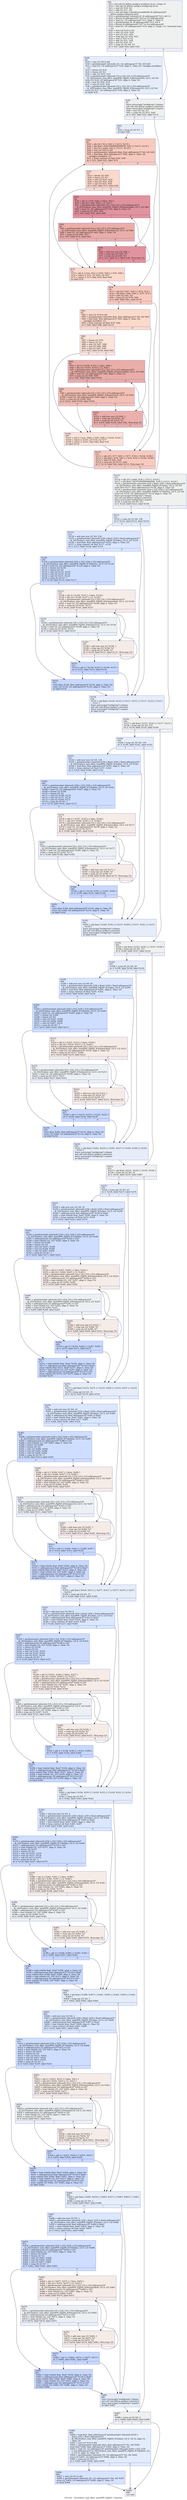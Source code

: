 digraph "CFG for '_Z23reduce_max_filter_mainfPfS_PijjiS0_i' function" {
	label="CFG for '_Z23reduce_max_filter_mainfPfS_PijjiS0_i' function";

	Node0x46bb300 [shape=record,color="#3d50c3ff", style=filled, fillcolor="#dbdcde70",label="{%8:\l  %9 = tail call i32 @llvm.amdgcn.workitem.id.x(), !range !4\l  %10 = tail call i32 @llvm.amdgcn.workgroup.id.x()\l  %11 = mul i32 %10, %5\l  %12 = add i32 %11, %9\l  %13 = tail call align 4 dereferenceable(64) i8 addrspace(4)*\l... @llvm.amdgcn.dispatch.ptr()\l  %14 = getelementptr inbounds i8, i8 addrspace(4)* %13, i64 12\l  %15 = bitcast i8 addrspace(4)* %14 to i32 addrspace(4)*\l  %16 = load i32, i32 addrspace(4)* %15, align 4, !tbaa !5\l  %17 = getelementptr i8, i8 addrspace(4)* %13, i64 4\l  %18 = bitcast i8 addrspace(4)* %17 to i16 addrspace(4)*\l  %19 = load i16, i16 addrspace(4)* %18, align 4, !range !14, !invariant.load\l... !15\l  %20 = zext i16 %19 to i32\l  %21 = udiv i32 %16, %20\l  %22 = mul i32 %21, %20\l  %23 = icmp ugt i32 %16, %22\l  %24 = zext i1 %23 to i32\l  %25 = add i32 %21, %24\l  %26 = mul i32 %25, %5\l  %27 = icmp ult i32 %9, %7\l  br i1 %27, label %28, label %39\l|{<s0>T|<s1>F}}"];
	Node0x46bb300:s0 -> Node0x46bd8d0;
	Node0x46bb300:s1 -> Node0x46bd960;
	Node0x46bd8d0 [shape=record,color="#3d50c3ff", style=filled, fillcolor="#c7d7f070",label="{%28:\l28:                                               \l  %29 = zext i32 %9 to i64\l  %30 = getelementptr inbounds i32, i32 addrspace(1)* %6, i64 %29\l  %31 = load i32, i32 addrspace(1)* %30, align 4, !tbaa !16, !amdgpu.noclobber\l... !15\l  %32 = freeze i32 %31\l  %33 = freeze i32 %3\l  %34 = udiv i32 %32, %33\l  %35 = getelementptr inbounds [10 x i32], [10 x i32] addrspace(3)*\l... @_ZZ23reduce_max_filter_mainfPfS_PijjiS0_iE9smaxesRow, i32 0, i32 %9\l  store i32 %34, i32 addrspace(3)* %35, align 4, !tbaa !16\l  %36 = mul i32 %34, %33\l  %37 = sub i32 %32, %36\l  %38 = getelementptr inbounds [10 x i32], [10 x i32] addrspace(3)*\l... @_ZZ23reduce_max_filter_mainfPfS_PijjiS0_iE9smaxesCol, i32 0, i32 %9\l  store i32 %37, i32 addrspace(3)* %38, align 4, !tbaa !16\l  br label %39\l}"];
	Node0x46bd8d0 -> Node0x46bd960;
	Node0x46bd960 [shape=record,color="#3d50c3ff", style=filled, fillcolor="#dbdcde70",label="{%39:\l39:                                               \l  fence syncscope(\"workgroup\") release\l  tail call void @llvm.amdgcn.s.barrier()\l  fence syncscope(\"workgroup\") acquire\l  %40 = mul i32 %4, %3\l  %41 = icmp ult i32 %12, %40\l  br i1 %41, label %42, label %115\l|{<s0>T|<s1>F}}"];
	Node0x46bd960:s0 -> Node0x46bf4d0;
	Node0x46bd960:s1 -> Node0x46bf520;
	Node0x46bf4d0 [shape=record,color="#3d50c3ff", style=filled, fillcolor="#c7d7f070",label="{%42:\l42:                                               \l  %43 = icmp slt i32 %7, 1\l  br label %44\l}"];
	Node0x46bf4d0 -> Node0x46bf6f0;
	Node0x46bf6f0 [shape=record,color="#3d50c3ff", style=filled, fillcolor="#ef886b70",label="{%44:\l44:                                               \l  %45 = phi i32 [ %12, %42 ], [ %113, %110 ]\l  %46 = phi float [ 0xFFF0000000000000, %42 ], [ %112, %110 ]\l  %47 = phi i32 [ undef, %42 ], [ %111, %110 ]\l  %48 = zext i32 %45 to i64\l  %49 = getelementptr inbounds float, float addrspace(1)* %0, i64 %48\l  %50 = load float, float addrspace(1)* %49, align 4, !tbaa !20,\l... !amdgpu.noclobber !15\l  %51 = fcmp contract olt float %46, %50\l  br i1 %51, label %52, label %76\l|{<s0>T|<s1>F}}"];
	Node0x46bf6f0:s0 -> Node0x46c0950;
	Node0x46bf6f0:s1 -> Node0x46c09e0;
	Node0x46c0950 [shape=record,color="#3d50c3ff", style=filled, fillcolor="#f7a88970",label="{%52:\l52:                                               \l  %53 = freeze i32 %45\l  %54 = freeze i32 %3\l  %55 = sdiv i32 %53, %54\l  %56 = mul i32 %55, %54\l  %57 = sub i32 %53, %56\l  br i1 %43, label %72, label %58\l|{<s0>T|<s1>F}}"];
	Node0x46c0950:s0 -> Node0x46c0db0;
	Node0x46c0950:s1 -> Node0x46c0e00;
	Node0x46c0e00 [shape=record,color="#b70d28ff", style=filled, fillcolor="#b70d2870",label="{%58:\l58:                                               \l  %59 = phi i1 [ %70, %68 ], [ false, %52 ]\l  %60 = phi i32 [ %69, %68 ], [ 0, %52 ]\l  %61 = getelementptr inbounds [10 x i32], [10 x i32] addrspace(3)*\l... @_ZZ23reduce_max_filter_mainfPfS_PijjiS0_iE9smaxesRow, i32 0, i32 %60\l  %62 = load i32, i32 addrspace(3)* %61, align 4, !tbaa !16\l  %63 = icmp eq i32 %62, %55\l  br i1 %63, label %64, label %68\l|{<s0>T|<s1>F}}"];
	Node0x46c0e00:s0 -> Node0x46c1450;
	Node0x46c0e00:s1 -> Node0x46c0f40;
	Node0x46c1450 [shape=record,color="#3d50c3ff", style=filled, fillcolor="#d0473d70",label="{%64:\l64:                                               \l  %65 = getelementptr inbounds [10 x i32], [10 x i32] addrspace(3)*\l... @_ZZ23reduce_max_filter_mainfPfS_PijjiS0_iE9smaxesCol, i32 0, i32 %60\l  %66 = load i32, i32 addrspace(3)* %65, align 4, !tbaa !16\l  %67 = icmp eq i32 %66, %57\l  br i1 %67, label %72, label %68\l|{<s0>T|<s1>F}}"];
	Node0x46c1450:s0 -> Node0x46c0db0;
	Node0x46c1450:s1 -> Node0x46c0f40;
	Node0x46c0f40 [shape=record,color="#b70d28ff", style=filled, fillcolor="#b70d2870",label="{%68:\l68:                                               \l  %69 = add nuw nsw i32 %60, 1\l  %70 = icmp sge i32 %69, %7\l  %71 = icmp eq i32 %69, %7\l  br i1 %71, label %72, label %58, !llvm.loop !22\l|{<s0>T|<s1>F}}"];
	Node0x46c0f40:s0 -> Node0x46c0db0;
	Node0x46c0f40:s1 -> Node0x46c0e00;
	Node0x46c0db0 [shape=record,color="#3d50c3ff", style=filled, fillcolor="#f7a88970",label="{%72:\l72:                                               \l  %73 = phi i1 [ true, %52 ], [ %59, %64 ], [ %70, %68 ]\l  %74 = select i1 %73, i32 %45, i32 %47\l  %75 = select i1 %73, float %50, float %46\l  br label %76\l}"];
	Node0x46c0db0 -> Node0x46c09e0;
	Node0x46c09e0 [shape=record,color="#3d50c3ff", style=filled, fillcolor="#ef886b70",label="{%76:\l76:                                               \l  %77 = phi i32 [ %47, %44 ], [ %74, %72 ]\l  %78 = phi float [ %46, %44 ], [ %75, %72 ]\l  %79 = add i32 %45, %5\l  %80 = icmp ult i32 %79, %40\l  br i1 %80, label %81, label %110\l|{<s0>T|<s1>F}}"];
	Node0x46c09e0:s0 -> Node0x46c2160;
	Node0x46c09e0:s1 -> Node0x46bf7e0;
	Node0x46c2160 [shape=record,color="#3d50c3ff", style=filled, fillcolor="#f7a88970",label="{%81:\l81:                                               \l  %82 = zext i32 %79 to i64\l  %83 = getelementptr inbounds float, float addrspace(1)* %0, i64 %82\l  %84 = load float, float addrspace(1)* %83, align 4, !tbaa !20,\l... !amdgpu.noclobber !15\l  %85 = fcmp contract olt float %78, %84\l  br i1 %85, label %86, label %110\l|{<s0>T|<s1>F}}"];
	Node0x46c2160:s0 -> Node0x46c2a80;
	Node0x46c2160:s1 -> Node0x46bf7e0;
	Node0x46c2a80 [shape=record,color="#3d50c3ff", style=filled, fillcolor="#f6bfa670",label="{%86:\l86:                                               \l  %87 = freeze i32 %79\l  %88 = freeze i32 %3\l  %89 = sdiv i32 %87, %88\l  %90 = mul i32 %89, %88\l  %91 = sub i32 %87, %90\l  br i1 %43, label %106, label %92\l|{<s0>T|<s1>F}}"];
	Node0x46c2a80:s0 -> Node0x46c2e10;
	Node0x46c2a80:s1 -> Node0x46c2e60;
	Node0x46c2e60 [shape=record,color="#3d50c3ff", style=filled, fillcolor="#d0473d70",label="{%92:\l92:                                               \l  %93 = phi i1 [ %104, %102 ], [ false, %86 ]\l  %94 = phi i32 [ %103, %102 ], [ 0, %86 ]\l  %95 = getelementptr inbounds [10 x i32], [10 x i32] addrspace(3)*\l... @_ZZ23reduce_max_filter_mainfPfS_PijjiS0_iE9smaxesRow, i32 0, i32 %94\l  %96 = load i32, i32 addrspace(3)* %95, align 4, !tbaa !16\l  %97 = icmp eq i32 %96, %89\l  br i1 %97, label %98, label %102\l|{<s0>T|<s1>F}}"];
	Node0x46c2e60:s0 -> Node0x46c33e0;
	Node0x46c2e60:s1 -> Node0x46c2f60;
	Node0x46c33e0 [shape=record,color="#3d50c3ff", style=filled, fillcolor="#e5705870",label="{%98:\l98:                                               \l  %99 = getelementptr inbounds [10 x i32], [10 x i32] addrspace(3)*\l... @_ZZ23reduce_max_filter_mainfPfS_PijjiS0_iE9smaxesCol, i32 0, i32 %94\l  %100 = load i32, i32 addrspace(3)* %99, align 4, !tbaa !16\l  %101 = icmp eq i32 %100, %91\l  br i1 %101, label %106, label %102\l|{<s0>T|<s1>F}}"];
	Node0x46c33e0:s0 -> Node0x46c2e10;
	Node0x46c33e0:s1 -> Node0x46c2f60;
	Node0x46c2f60 [shape=record,color="#3d50c3ff", style=filled, fillcolor="#d24b4070",label="{%102:\l102:                                              \l  %103 = add nuw nsw i32 %94, 1\l  %104 = icmp sge i32 %103, %7\l  %105 = icmp eq i32 %103, %7\l  br i1 %105, label %106, label %92, !llvm.loop !22\l|{<s0>T|<s1>F}}"];
	Node0x46c2f60:s0 -> Node0x46c2e10;
	Node0x46c2f60:s1 -> Node0x46c2e60;
	Node0x46c2e10 [shape=record,color="#3d50c3ff", style=filled, fillcolor="#f6bfa670",label="{%106:\l106:                                              \l  %107 = phi i1 [ true, %86 ], [ %93, %98 ], [ %104, %102 ]\l  %108 = select i1 %107, i32 %79, i32 %77\l  %109 = select i1 %107, float %84, float %78\l  br label %110\l}"];
	Node0x46c2e10 -> Node0x46bf7e0;
	Node0x46bf7e0 [shape=record,color="#3d50c3ff", style=filled, fillcolor="#ef886b70",label="{%110:\l110:                                              \l  %111 = phi i32 [ %77, %81 ], [ %77, %76 ], [ %108, %106 ]\l  %112 = phi float [ %78, %81 ], [ %78, %76 ], [ %109, %106 ]\l  %113 = add i32 %45, %26\l  %114 = icmp ult i32 %113, %40\l  br i1 %114, label %44, label %115, !llvm.loop !24\l|{<s0>T|<s1>F}}"];
	Node0x46bf7e0:s0 -> Node0x46bf6f0;
	Node0x46bf7e0:s1 -> Node0x46bf520;
	Node0x46bf520 [shape=record,color="#3d50c3ff", style=filled, fillcolor="#dbdcde70",label="{%115:\l115:                                              \l  %116 = phi i32 [ undef, %39 ], [ %111, %110 ]\l  %117 = phi float [ 0xFFF0000000000000, %39 ], [ %112, %110 ]\l  %118 = getelementptr inbounds [256 x float], [256 x float] addrspace(3)*\l... @_ZZ23reduce_max_filter_mainfPfS_PijjiS0_iE5sdata, i32 0, i32 %9\l  store float %117, float addrspace(3)* %118, align 4, !tbaa !20\l  %119 = getelementptr inbounds [256 x i32], [256 x i32] addrspace(3)*\l... @_ZZ23reduce_max_filter_mainfPfS_PijjiS0_iE7idxData, i32 0, i32 %9\l  store i32 %116, i32 addrspace(3)* %119, align 4, !tbaa !16\l  fence syncscope(\"workgroup\") release\l  tail call void @llvm.amdgcn.s.barrier()\l  fence syncscope(\"workgroup\") acquire\l  %120 = icmp sgt i32 %5, 511\l  br i1 %120, label %121, label %156\l|{<s0>T|<s1>F}}"];
	Node0x46bf520:s0 -> Node0x46c4ca0;
	Node0x46bf520:s1 -> Node0x46c4cf0;
	Node0x46c4ca0 [shape=record,color="#3d50c3ff", style=filled, fillcolor="#c7d7f070",label="{%121:\l121:                                              \l  %122 = icmp ult i32 %9, 256\l  br i1 %122, label %123, label %154\l|{<s0>T|<s1>F}}"];
	Node0x46c4ca0:s0 -> Node0x46c4e80;
	Node0x46c4ca0:s1 -> Node0x46c4ed0;
	Node0x46c4e80 [shape=record,color="#3d50c3ff", style=filled, fillcolor="#aec9fc70",label="{%123:\l123:                                              \l  %124 = add nuw nsw i32 %9, 256\l  %125 = getelementptr inbounds [256 x float], [256 x float] addrspace(3)*\l... @_ZZ23reduce_max_filter_mainfPfS_PijjiS0_iE5sdata, i32 0, i32 %124\l  %126 = load float, float addrspace(3)* %125, align 4, !tbaa !20\l  %127 = fcmp contract olt float %117, %126\l  br i1 %127, label %128, label %154\l|{<s0>T|<s1>F}}"];
	Node0x46c4e80:s0 -> Node0x46c5220;
	Node0x46c4e80:s1 -> Node0x46c4ed0;
	Node0x46c5220 [shape=record,color="#3d50c3ff", style=filled, fillcolor="#93b5fe70",label="{%128:\l128:                                              \l  %129 = getelementptr inbounds [256 x i32], [256 x i32] addrspace(3)*\l... @_ZZ23reduce_max_filter_mainfPfS_PijjiS0_iE7idxData, i32 0, i32 %124\l  %130 = load i32, i32 addrspace(3)* %129, align 4, !tbaa !16\l  %131 = freeze i32 %130\l  %132 = freeze i32 %3\l  %133 = sdiv i32 %131, %132\l  %134 = mul i32 %133, %132\l  %135 = sub i32 %131, %134\l  %136 = icmp slt i32 %7, 1\l  br i1 %136, label %153, label %137\l|{<s0>T|<s1>F}}"];
	Node0x46c5220:s0 -> Node0x46c1910;
	Node0x46c5220:s1 -> Node0x46c5bc0;
	Node0x46c5bc0 [shape=record,color="#3d50c3ff", style=filled, fillcolor="#ead5c970",label="{%137:\l137:                                              \l  %138 = phi i1 [ %149, %147 ], [ false, %128 ]\l  %139 = phi i32 [ %148, %147 ], [ 0, %128 ]\l  %140 = getelementptr inbounds [10 x i32], [10 x i32] addrspace(3)*\l... @_ZZ23reduce_max_filter_mainfPfS_PijjiS0_iE9smaxesRow, i32 0, i32 %139\l  %141 = load i32, i32 addrspace(3)* %140, align 4, !tbaa !16\l  %142 = icmp eq i32 %141, %133\l  br i1 %142, label %143, label %147\l|{<s0>T|<s1>F}}"];
	Node0x46c5bc0:s0 -> Node0x46c6030;
	Node0x46c5bc0:s1 -> Node0x46c5cc0;
	Node0x46c6030 [shape=record,color="#3d50c3ff", style=filled, fillcolor="#d6dce470",label="{%143:\l143:                                              \l  %144 = getelementptr inbounds [10 x i32], [10 x i32] addrspace(3)*\l... @_ZZ23reduce_max_filter_mainfPfS_PijjiS0_iE9smaxesCol, i32 0, i32 %139\l  %145 = load i32, i32 addrspace(3)* %144, align 4, !tbaa !16\l  %146 = icmp eq i32 %145, %135\l  br i1 %146, label %151, label %147\l|{<s0>T|<s1>F}}"];
	Node0x46c6030:s0 -> Node0x46c62f0;
	Node0x46c6030:s1 -> Node0x46c5cc0;
	Node0x46c5cc0 [shape=record,color="#3d50c3ff", style=filled, fillcolor="#ead5c970",label="{%147:\l147:                                              \l  %148 = add nuw nsw i32 %139, 1\l  %149 = icmp sge i32 %148, %7\l  %150 = icmp eq i32 %148, %7\l  br i1 %150, label %151, label %137, !llvm.loop !22\l|{<s0>T|<s1>F}}"];
	Node0x46c5cc0:s0 -> Node0x46c62f0;
	Node0x46c5cc0:s1 -> Node0x46c5bc0;
	Node0x46c62f0 [shape=record,color="#3d50c3ff", style=filled, fillcolor="#85a8fc70",label="{%151:\l151:                                              \l  %152 = phi i1 [ %138, %143 ], [ %149, %147 ]\l  br i1 %152, label %153, label %154\l|{<s0>T|<s1>F}}"];
	Node0x46c62f0:s0 -> Node0x46c1910;
	Node0x46c62f0:s1 -> Node0x46c4ed0;
	Node0x46c1910 [shape=record,color="#3d50c3ff", style=filled, fillcolor="#85a8fc70",label="{%153:\l153:                                              \l  store float %126, float addrspace(3)* %118, align 4, !tbaa !20\l  store i32 %130, i32 addrspace(3)* %119, align 4, !tbaa !16\l  br label %154\l}"];
	Node0x46c1910 -> Node0x46c4ed0;
	Node0x46c4ed0 [shape=record,color="#3d50c3ff", style=filled, fillcolor="#c7d7f070",label="{%154:\l154:                                              \l  %155 = phi float [ %126, %153 ], [ %117, %151 ], [ %117, %123 ], [ %117,\l... %121 ]\l  fence syncscope(\"workgroup\") release\l  tail call void @llvm.amdgcn.s.barrier()\l  fence syncscope(\"workgroup\") acquire\l  br label %156\l}"];
	Node0x46c4ed0 -> Node0x46c4cf0;
	Node0x46c4cf0 [shape=record,color="#3d50c3ff", style=filled, fillcolor="#dbdcde70",label="{%156:\l156:                                              \l  %157 = phi float [ %155, %154 ], [ %117, %115 ]\l  %158 = icmp sgt i32 %5, 255\l  br i1 %158, label %159, label %194\l|{<s0>T|<s1>F}}"];
	Node0x46c4cf0:s0 -> Node0x46c6d00;
	Node0x46c4cf0:s1 -> Node0x46c6d50;
	Node0x46c6d00 [shape=record,color="#3d50c3ff", style=filled, fillcolor="#c7d7f070",label="{%159:\l159:                                              \l  %160 = icmp ult i32 %9, 128\l  br i1 %160, label %161, label %192\l|{<s0>T|<s1>F}}"];
	Node0x46c6d00:s0 -> Node0x46c6ee0;
	Node0x46c6d00:s1 -> Node0x46c6f30;
	Node0x46c6ee0 [shape=record,color="#3d50c3ff", style=filled, fillcolor="#aec9fc70",label="{%161:\l161:                                              \l  %162 = add nuw nsw i32 %9, 128\l  %163 = getelementptr inbounds [256 x float], [256 x float] addrspace(3)*\l... @_ZZ23reduce_max_filter_mainfPfS_PijjiS0_iE5sdata, i32 0, i32 %162\l  %164 = load float, float addrspace(3)* %163, align 4, !tbaa !20\l  %165 = fcmp contract olt float %157, %164\l  br i1 %165, label %166, label %192\l|{<s0>T|<s1>F}}"];
	Node0x46c6ee0:s0 -> Node0x46c72e0;
	Node0x46c6ee0:s1 -> Node0x46c6f30;
	Node0x46c72e0 [shape=record,color="#3d50c3ff", style=filled, fillcolor="#93b5fe70",label="{%166:\l166:                                              \l  %167 = getelementptr inbounds [256 x i32], [256 x i32] addrspace(3)*\l... @_ZZ23reduce_max_filter_mainfPfS_PijjiS0_iE7idxData, i32 0, i32 %162\l  %168 = load i32, i32 addrspace(3)* %167, align 4, !tbaa !16\l  %169 = freeze i32 %168\l  %170 = freeze i32 %3\l  %171 = sdiv i32 %169, %170\l  %172 = mul i32 %171, %170\l  %173 = sub i32 %169, %172\l  %174 = icmp slt i32 %7, 1\l  br i1 %174, label %191, label %175\l|{<s0>T|<s1>F}}"];
	Node0x46c72e0:s0 -> Node0x46c7830;
	Node0x46c72e0:s1 -> Node0x46c7880;
	Node0x46c7880 [shape=record,color="#3d50c3ff", style=filled, fillcolor="#ead5c970",label="{%175:\l175:                                              \l  %176 = phi i1 [ %187, %185 ], [ false, %166 ]\l  %177 = phi i32 [ %186, %185 ], [ 0, %166 ]\l  %178 = getelementptr inbounds [10 x i32], [10 x i32] addrspace(3)*\l... @_ZZ23reduce_max_filter_mainfPfS_PijjiS0_iE9smaxesRow, i32 0, i32 %177\l  %179 = load i32, i32 addrspace(3)* %178, align 4, !tbaa !16\l  %180 = icmp eq i32 %179, %171\l  br i1 %180, label %181, label %185\l|{<s0>T|<s1>F}}"];
	Node0x46c7880:s0 -> Node0x46c7d20;
	Node0x46c7880:s1 -> Node0x46c7980;
	Node0x46c7d20 [shape=record,color="#3d50c3ff", style=filled, fillcolor="#d6dce470",label="{%181:\l181:                                              \l  %182 = getelementptr inbounds [10 x i32], [10 x i32] addrspace(3)*\l... @_ZZ23reduce_max_filter_mainfPfS_PijjiS0_iE9smaxesCol, i32 0, i32 %177\l  %183 = load i32, i32 addrspace(3)* %182, align 4, !tbaa !16\l  %184 = icmp eq i32 %183, %173\l  br i1 %184, label %189, label %185\l|{<s0>T|<s1>F}}"];
	Node0x46c7d20:s0 -> Node0x46c7fe0;
	Node0x46c7d20:s1 -> Node0x46c7980;
	Node0x46c7980 [shape=record,color="#3d50c3ff", style=filled, fillcolor="#ead5c970",label="{%185:\l185:                                              \l  %186 = add nuw nsw i32 %177, 1\l  %187 = icmp sge i32 %186, %7\l  %188 = icmp eq i32 %186, %7\l  br i1 %188, label %189, label %175, !llvm.loop !22\l|{<s0>T|<s1>F}}"];
	Node0x46c7980:s0 -> Node0x46c7fe0;
	Node0x46c7980:s1 -> Node0x46c7880;
	Node0x46c7fe0 [shape=record,color="#3d50c3ff", style=filled, fillcolor="#85a8fc70",label="{%189:\l189:                                              \l  %190 = phi i1 [ %176, %181 ], [ %187, %185 ]\l  br i1 %190, label %191, label %192\l|{<s0>T|<s1>F}}"];
	Node0x46c7fe0:s0 -> Node0x46c7830;
	Node0x46c7fe0:s1 -> Node0x46c6f30;
	Node0x46c7830 [shape=record,color="#3d50c3ff", style=filled, fillcolor="#85a8fc70",label="{%191:\l191:                                              \l  store float %164, float addrspace(3)* %118, align 4, !tbaa !20\l  store i32 %168, i32 addrspace(3)* %119, align 4, !tbaa !16\l  br label %192\l}"];
	Node0x46c7830 -> Node0x46c6f30;
	Node0x46c6f30 [shape=record,color="#3d50c3ff", style=filled, fillcolor="#c7d7f070",label="{%192:\l192:                                              \l  %193 = phi float [ %164, %191 ], [ %157, %189 ], [ %157, %161 ], [ %157,\l... %159 ]\l  fence syncscope(\"workgroup\") release\l  tail call void @llvm.amdgcn.s.barrier()\l  fence syncscope(\"workgroup\") acquire\l  br label %194\l}"];
	Node0x46c6f30 -> Node0x46c6d50;
	Node0x46c6d50 [shape=record,color="#3d50c3ff", style=filled, fillcolor="#dbdcde70",label="{%194:\l194:                                              \l  %195 = phi float [ %193, %192 ], [ %157, %156 ]\l  %196 = icmp sgt i32 %5, 127\l  br i1 %196, label %197, label %232\l|{<s0>T|<s1>F}}"];
	Node0x46c6d50:s0 -> Node0x46c89f0;
	Node0x46c6d50:s1 -> Node0x46c8a40;
	Node0x46c89f0 [shape=record,color="#3d50c3ff", style=filled, fillcolor="#c7d7f070",label="{%197:\l197:                                              \l  %198 = icmp ult i32 %9, 64\l  br i1 %198, label %199, label %230\l|{<s0>T|<s1>F}}"];
	Node0x46c89f0:s0 -> Node0x46c8bd0;
	Node0x46c89f0:s1 -> Node0x46c8c20;
	Node0x46c8bd0 [shape=record,color="#3d50c3ff", style=filled, fillcolor="#aec9fc70",label="{%199:\l199:                                              \l  %200 = add nuw nsw i32 %9, 64\l  %201 = getelementptr inbounds [256 x float], [256 x float] addrspace(3)*\l... @_ZZ23reduce_max_filter_mainfPfS_PijjiS0_iE5sdata, i32 0, i32 %200\l  %202 = load float, float addrspace(3)* %201, align 4, !tbaa !20\l  %203 = fcmp contract olt float %195, %202\l  br i1 %203, label %204, label %230\l|{<s0>T|<s1>F}}"];
	Node0x46c8bd0:s0 -> Node0x46c8fd0;
	Node0x46c8bd0:s1 -> Node0x46c8c20;
	Node0x46c8fd0 [shape=record,color="#3d50c3ff", style=filled, fillcolor="#93b5fe70",label="{%204:\l204:                                              \l  %205 = getelementptr inbounds [256 x i32], [256 x i32] addrspace(3)*\l... @_ZZ23reduce_max_filter_mainfPfS_PijjiS0_iE7idxData, i32 0, i32 %200\l  %206 = load i32, i32 addrspace(3)* %205, align 4, !tbaa !16\l  %207 = freeze i32 %206\l  %208 = freeze i32 %3\l  %209 = sdiv i32 %207, %208\l  %210 = mul i32 %209, %208\l  %211 = sub i32 %207, %210\l  %212 = icmp slt i32 %7, 1\l  br i1 %212, label %229, label %213\l|{<s0>T|<s1>F}}"];
	Node0x46c8fd0:s0 -> Node0x46c9520;
	Node0x46c8fd0:s1 -> Node0x46c9570;
	Node0x46c9570 [shape=record,color="#3d50c3ff", style=filled, fillcolor="#ead5c970",label="{%213:\l213:                                              \l  %214 = phi i1 [ %225, %223 ], [ false, %204 ]\l  %215 = phi i32 [ %224, %223 ], [ 0, %204 ]\l  %216 = getelementptr inbounds [10 x i32], [10 x i32] addrspace(3)*\l... @_ZZ23reduce_max_filter_mainfPfS_PijjiS0_iE9smaxesRow, i32 0, i32 %215\l  %217 = load i32, i32 addrspace(3)* %216, align 4, !tbaa !16\l  %218 = icmp eq i32 %217, %209\l  br i1 %218, label %219, label %223\l|{<s0>T|<s1>F}}"];
	Node0x46c9570:s0 -> Node0x46c9a40;
	Node0x46c9570:s1 -> Node0x46c9670;
	Node0x46c9a40 [shape=record,color="#3d50c3ff", style=filled, fillcolor="#d6dce470",label="{%219:\l219:                                              \l  %220 = getelementptr inbounds [10 x i32], [10 x i32] addrspace(3)*\l... @_ZZ23reduce_max_filter_mainfPfS_PijjiS0_iE9smaxesCol, i32 0, i32 %215\l  %221 = load i32, i32 addrspace(3)* %220, align 4, !tbaa !16\l  %222 = icmp eq i32 %221, %211\l  br i1 %222, label %227, label %223\l|{<s0>T|<s1>F}}"];
	Node0x46c9a40:s0 -> Node0x46c9d00;
	Node0x46c9a40:s1 -> Node0x46c9670;
	Node0x46c9670 [shape=record,color="#3d50c3ff", style=filled, fillcolor="#ead5c970",label="{%223:\l223:                                              \l  %224 = add nuw nsw i32 %215, 1\l  %225 = icmp sge i32 %224, %7\l  %226 = icmp eq i32 %224, %7\l  br i1 %226, label %227, label %213, !llvm.loop !22\l|{<s0>T|<s1>F}}"];
	Node0x46c9670:s0 -> Node0x46c9d00;
	Node0x46c9670:s1 -> Node0x46c9570;
	Node0x46c9d00 [shape=record,color="#3d50c3ff", style=filled, fillcolor="#85a8fc70",label="{%227:\l227:                                              \l  %228 = phi i1 [ %214, %219 ], [ %225, %223 ]\l  br i1 %228, label %229, label %230\l|{<s0>T|<s1>F}}"];
	Node0x46c9d00:s0 -> Node0x46c9520;
	Node0x46c9d00:s1 -> Node0x46c8c20;
	Node0x46c9520 [shape=record,color="#3d50c3ff", style=filled, fillcolor="#85a8fc70",label="{%229:\l229:                                              \l  store float %202, float addrspace(3)* %118, align 4, !tbaa !20\l  store i32 %206, i32 addrspace(3)* %119, align 4, !tbaa !16\l  br label %230\l}"];
	Node0x46c9520 -> Node0x46c8c20;
	Node0x46c8c20 [shape=record,color="#3d50c3ff", style=filled, fillcolor="#c7d7f070",label="{%230:\l230:                                              \l  %231 = phi float [ %202, %229 ], [ %195, %227 ], [ %195, %199 ], [ %195,\l... %197 ]\l  fence syncscope(\"workgroup\") release\l  tail call void @llvm.amdgcn.s.barrier()\l  fence syncscope(\"workgroup\") acquire\l  br label %232\l}"];
	Node0x46c8c20 -> Node0x46c8a40;
	Node0x46c8a40 [shape=record,color="#3d50c3ff", style=filled, fillcolor="#dbdcde70",label="{%232:\l232:                                              \l  %233 = phi float [ %231, %230 ], [ %195, %194 ]\l  %234 = icmp ult i32 %9, 32\l  br i1 %234, label %235, label %487\l|{<s0>T|<s1>F}}"];
	Node0x46c8a40:s0 -> Node0x46ca710;
	Node0x46c8a40:s1 -> Node0x46ca760;
	Node0x46ca710 [shape=record,color="#3d50c3ff", style=filled, fillcolor="#c7d7f070",label="{%235:\l235:                                              \l  %236 = icmp sgt i32 %5, 63\l  br i1 %236, label %237, label %276\l|{<s0>T|<s1>F}}"];
	Node0x46ca710:s0 -> Node0x46ca8f0;
	Node0x46ca710:s1 -> Node0x46ca940;
	Node0x46ca8f0 [shape=record,color="#3d50c3ff", style=filled, fillcolor="#aec9fc70",label="{%237:\l237:                                              \l  %238 = add nuw nsw i32 %9, 32\l  %239 = getelementptr inbounds [256 x float], [256 x float] addrspace(3)*\l... @_ZZ23reduce_max_filter_mainfPfS_PijjiS0_iE5sdata, i32 0, i32 %238\l  %240 = addrspacecast float addrspace(3)* %239 to float*\l  %241 = load volatile float, float* %240, align 4, !tbaa !20\l  %242 = fcmp contract olt float %233, %241\l  br i1 %242, label %243, label %276\l|{<s0>T|<s1>F}}"];
	Node0x46ca8f0:s0 -> Node0x46cad60;
	Node0x46ca8f0:s1 -> Node0x46ca940;
	Node0x46cad60 [shape=record,color="#3d50c3ff", style=filled, fillcolor="#93b5fe70",label="{%243:\l243:                                              \l  %244 = getelementptr inbounds [256 x i32], [256 x i32] addrspace(3)*\l... @_ZZ23reduce_max_filter_mainfPfS_PijjiS0_iE7idxData, i32 0, i32 %238\l  %245 = addrspacecast i32 addrspace(3)* %244 to i32*\l  %246 = load volatile i32, i32* %245, align 4, !tbaa !16\l  %247 = freeze i32 %246\l  %248 = freeze i32 %3\l  %249 = sdiv i32 %247, %248\l  %250 = mul i32 %249, %248\l  %251 = sub i32 %247, %250\l  %252 = icmp slt i32 %7, 1\l  br i1 %252, label %271, label %253\l|{<s0>T|<s1>F}}"];
	Node0x46cad60:s0 -> Node0x46cb320;
	Node0x46cad60:s1 -> Node0x46cb370;
	Node0x46cb370 [shape=record,color="#3d50c3ff", style=filled, fillcolor="#ead5c970",label="{%253:\l253:                                              \l  %254 = phi i1 [ %267, %265 ], [ false, %243 ]\l  %255 = phi i32 [ %266, %265 ], [ 0, %243 ]\l  %256 = getelementptr inbounds [10 x i32], [10 x i32] addrspace(3)*\l... @_ZZ23reduce_max_filter_mainfPfS_PijjiS0_iE9smaxesRow, i32 0, i32 %255\l  %257 = addrspacecast i32 addrspace(3)* %256 to i32*\l  %258 = load volatile i32, i32* %257, align 4, !tbaa !16\l  %259 = icmp eq i32 %258, %249\l  br i1 %259, label %260, label %265\l|{<s0>T|<s1>F}}"];
	Node0x46cb370:s0 -> Node0x46c54c0;
	Node0x46cb370:s1 -> Node0x46cb470;
	Node0x46c54c0 [shape=record,color="#3d50c3ff", style=filled, fillcolor="#d6dce470",label="{%260:\l260:                                              \l  %261 = getelementptr inbounds [10 x i32], [10 x i32] addrspace(3)*\l... @_ZZ23reduce_max_filter_mainfPfS_PijjiS0_iE9smaxesCol, i32 0, i32 %255\l  %262 = addrspacecast i32 addrspace(3)* %261 to i32*\l  %263 = load volatile i32, i32* %262, align 4, !tbaa !16\l  %264 = icmp eq i32 %263, %251\l  br i1 %264, label %269, label %265\l|{<s0>T|<s1>F}}"];
	Node0x46c54c0:s0 -> Node0x46c57f0;
	Node0x46c54c0:s1 -> Node0x46cb470;
	Node0x46cb470 [shape=record,color="#3d50c3ff", style=filled, fillcolor="#ead5c970",label="{%265:\l265:                                              \l  %266 = add nuw nsw i32 %255, 1\l  %267 = icmp sge i32 %266, %7\l  %268 = icmp eq i32 %266, %7\l  br i1 %268, label %269, label %253, !llvm.loop !25\l|{<s0>T|<s1>F}}"];
	Node0x46cb470:s0 -> Node0x46c57f0;
	Node0x46cb470:s1 -> Node0x46cb370;
	Node0x46c57f0 [shape=record,color="#3d50c3ff", style=filled, fillcolor="#85a8fc70",label="{%269:\l269:                                              \l  %270 = phi i1 [ %254, %260 ], [ %267, %265 ]\l  br i1 %270, label %271, label %276\l|{<s0>T|<s1>F}}"];
	Node0x46c57f0:s0 -> Node0x46cb320;
	Node0x46c57f0:s1 -> Node0x46ca940;
	Node0x46cb320 [shape=record,color="#3d50c3ff", style=filled, fillcolor="#85a8fc70",label="{%271:\l271:                                              \l  %272 = load volatile float, float* %240, align 4, !tbaa !20\l  %273 = addrspacecast float addrspace(3)* %118 to float*\l  store volatile float %272, float* %273, align 4, !tbaa !20\l  %274 = load volatile i32, i32* %245, align 4, !tbaa !16\l  %275 = addrspacecast i32 addrspace(3)* %119 to i32*\l  store volatile i32 %274, i32* %275, align 4, !tbaa !16\l  br label %276\l}"];
	Node0x46cb320 -> Node0x46ca940;
	Node0x46ca940 [shape=record,color="#3d50c3ff", style=filled, fillcolor="#c7d7f070",label="{%276:\l276:                                              \l  %277 = phi float [ %272, %271 ], [ %233, %269 ], [ %233, %237 ], [ %233,\l... %235 ]\l  %278 = icmp sgt i32 %5, 31\l  br i1 %278, label %279, label %318\l|{<s0>T|<s1>F}}"];
	Node0x46ca940:s0 -> Node0x46ccdb0;
	Node0x46ca940:s1 -> Node0x46cce00;
	Node0x46ccdb0 [shape=record,color="#3d50c3ff", style=filled, fillcolor="#aec9fc70",label="{%279:\l279:                                              \l  %280 = add nuw nsw i32 %9, 16\l  %281 = getelementptr inbounds [256 x float], [256 x float] addrspace(3)*\l... @_ZZ23reduce_max_filter_mainfPfS_PijjiS0_iE5sdata, i32 0, i32 %280\l  %282 = addrspacecast float addrspace(3)* %281 to float*\l  %283 = load volatile float, float* %282, align 4, !tbaa !20\l  %284 = fcmp contract olt float %277, %283\l  br i1 %284, label %285, label %318\l|{<s0>T|<s1>F}}"];
	Node0x46ccdb0:s0 -> Node0x46bb730;
	Node0x46ccdb0:s1 -> Node0x46cce00;
	Node0x46bb730 [shape=record,color="#3d50c3ff", style=filled, fillcolor="#93b5fe70",label="{%285:\l285:                                              \l  %286 = getelementptr inbounds [256 x i32], [256 x i32] addrspace(3)*\l... @_ZZ23reduce_max_filter_mainfPfS_PijjiS0_iE7idxData, i32 0, i32 %280\l  %287 = addrspacecast i32 addrspace(3)* %286 to i32*\l  %288 = load volatile i32, i32* %287, align 4, !tbaa !16\l  %289 = freeze i32 %288\l  %290 = freeze i32 %3\l  %291 = sdiv i32 %289, %290\l  %292 = mul i32 %291, %290\l  %293 = sub i32 %289, %292\l  %294 = icmp slt i32 %7, 1\l  br i1 %294, label %313, label %295\l|{<s0>T|<s1>F}}"];
	Node0x46bb730:s0 -> Node0x46bbcf0;
	Node0x46bb730:s1 -> Node0x46bbd40;
	Node0x46bbd40 [shape=record,color="#3d50c3ff", style=filled, fillcolor="#ead5c970",label="{%295:\l295:                                              \l  %296 = phi i1 [ %309, %307 ], [ false, %285 ]\l  %297 = phi i32 [ %308, %307 ], [ 0, %285 ]\l  %298 = getelementptr inbounds [10 x i32], [10 x i32] addrspace(3)*\l... @_ZZ23reduce_max_filter_mainfPfS_PijjiS0_iE9smaxesRow, i32 0, i32 %297\l  %299 = addrspacecast i32 addrspace(3)* %298 to i32*\l  %300 = load volatile i32, i32* %299, align 4, !tbaa !16\l  %301 = icmp eq i32 %300, %291\l  br i1 %301, label %302, label %307\l|{<s0>T|<s1>F}}"];
	Node0x46bbd40:s0 -> Node0x46ce790;
	Node0x46bbd40:s1 -> Node0x46bbe40;
	Node0x46ce790 [shape=record,color="#3d50c3ff", style=filled, fillcolor="#d6dce470",label="{%302:\l302:                                              \l  %303 = getelementptr inbounds [10 x i32], [10 x i32] addrspace(3)*\l... @_ZZ23reduce_max_filter_mainfPfS_PijjiS0_iE9smaxesCol, i32 0, i32 %297\l  %304 = addrspacecast i32 addrspace(3)* %303 to i32*\l  %305 = load volatile i32, i32* %304, align 4, !tbaa !16\l  %306 = icmp eq i32 %305, %293\l  br i1 %306, label %311, label %307\l|{<s0>T|<s1>F}}"];
	Node0x46ce790:s0 -> Node0x46ceb60;
	Node0x46ce790:s1 -> Node0x46bbe40;
	Node0x46bbe40 [shape=record,color="#3d50c3ff", style=filled, fillcolor="#ead5c970",label="{%307:\l307:                                              \l  %308 = add nuw nsw i32 %297, 1\l  %309 = icmp sge i32 %308, %7\l  %310 = icmp eq i32 %308, %7\l  br i1 %310, label %311, label %295, !llvm.loop !25\l|{<s0>T|<s1>F}}"];
	Node0x46bbe40:s0 -> Node0x46ceb60;
	Node0x46bbe40:s1 -> Node0x46bbd40;
	Node0x46ceb60 [shape=record,color="#3d50c3ff", style=filled, fillcolor="#85a8fc70",label="{%311:\l311:                                              \l  %312 = phi i1 [ %296, %302 ], [ %309, %307 ]\l  br i1 %312, label %313, label %318\l|{<s0>T|<s1>F}}"];
	Node0x46ceb60:s0 -> Node0x46bbcf0;
	Node0x46ceb60:s1 -> Node0x46cce00;
	Node0x46bbcf0 [shape=record,color="#3d50c3ff", style=filled, fillcolor="#85a8fc70",label="{%313:\l313:                                              \l  %314 = load volatile float, float* %282, align 4, !tbaa !20\l  %315 = addrspacecast float addrspace(3)* %118 to float*\l  store volatile float %314, float* %315, align 4, !tbaa !20\l  %316 = load volatile i32, i32* %287, align 4, !tbaa !16\l  %317 = addrspacecast i32 addrspace(3)* %119 to i32*\l  store volatile i32 %316, i32* %317, align 4, !tbaa !16\l  br label %318\l}"];
	Node0x46bbcf0 -> Node0x46cce00;
	Node0x46cce00 [shape=record,color="#3d50c3ff", style=filled, fillcolor="#c7d7f070",label="{%318:\l318:                                              \l  %319 = phi float [ %314, %313 ], [ %277, %311 ], [ %277, %279 ], [ %277,\l... %276 ]\l  %320 = icmp sgt i32 %5, 15\l  br i1 %320, label %321, label %360\l|{<s0>T|<s1>F}}"];
	Node0x46cce00:s0 -> Node0x46cfa60;
	Node0x46cce00:s1 -> Node0x46cfab0;
	Node0x46cfa60 [shape=record,color="#3d50c3ff", style=filled, fillcolor="#aec9fc70",label="{%321:\l321:                                              \l  %322 = add nuw nsw i32 %9, 8\l  %323 = getelementptr inbounds [256 x float], [256 x float] addrspace(3)*\l... @_ZZ23reduce_max_filter_mainfPfS_PijjiS0_iE5sdata, i32 0, i32 %322\l  %324 = addrspacecast float addrspace(3)* %323 to float*\l  %325 = load volatile float, float* %324, align 4, !tbaa !20\l  %326 = fcmp contract olt float %319, %325\l  br i1 %326, label %327, label %360\l|{<s0>T|<s1>F}}"];
	Node0x46cfa60:s0 -> Node0x46cfed0;
	Node0x46cfa60:s1 -> Node0x46cfab0;
	Node0x46cfed0 [shape=record,color="#3d50c3ff", style=filled, fillcolor="#93b5fe70",label="{%327:\l327:                                              \l  %328 = getelementptr inbounds [256 x i32], [256 x i32] addrspace(3)*\l... @_ZZ23reduce_max_filter_mainfPfS_PijjiS0_iE7idxData, i32 0, i32 %322\l  %329 = addrspacecast i32 addrspace(3)* %328 to i32*\l  %330 = load volatile i32, i32* %329, align 4, !tbaa !16\l  %331 = freeze i32 %330\l  %332 = freeze i32 %3\l  %333 = sdiv i32 %331, %332\l  %334 = mul i32 %333, %332\l  %335 = sub i32 %331, %334\l  %336 = icmp slt i32 %7, 1\l  br i1 %336, label %355, label %337\l|{<s0>T|<s1>F}}"];
	Node0x46cfed0:s0 -> Node0x46d0490;
	Node0x46cfed0:s1 -> Node0x46d04e0;
	Node0x46d04e0 [shape=record,color="#3d50c3ff", style=filled, fillcolor="#ead5c970",label="{%337:\l337:                                              \l  %338 = phi i1 [ %351, %349 ], [ false, %327 ]\l  %339 = phi i32 [ %350, %349 ], [ 0, %327 ]\l  %340 = getelementptr inbounds [10 x i32], [10 x i32] addrspace(3)*\l... @_ZZ23reduce_max_filter_mainfPfS_PijjiS0_iE9smaxesRow, i32 0, i32 %339\l  %341 = addrspacecast i32 addrspace(3)* %340 to i32*\l  %342 = load volatile i32, i32* %341, align 4, !tbaa !16\l  %343 = icmp eq i32 %342, %333\l  br i1 %343, label %344, label %349\l|{<s0>T|<s1>F}}"];
	Node0x46d04e0:s0 -> Node0x46d0a50;
	Node0x46d04e0:s1 -> Node0x46d0610;
	Node0x46d0a50 [shape=record,color="#3d50c3ff", style=filled, fillcolor="#d6dce470",label="{%344:\l344:                                              \l  %345 = getelementptr inbounds [10 x i32], [10 x i32] addrspace(3)*\l... @_ZZ23reduce_max_filter_mainfPfS_PijjiS0_iE9smaxesCol, i32 0, i32 %339\l  %346 = addrspacecast i32 addrspace(3)* %345 to i32*\l  %347 = load volatile i32, i32* %346, align 4, !tbaa !16\l  %348 = icmp eq i32 %347, %335\l  br i1 %348, label %353, label %349\l|{<s0>T|<s1>F}}"];
	Node0x46d0a50:s0 -> Node0x46d0dc0;
	Node0x46d0a50:s1 -> Node0x46d0610;
	Node0x46d0610 [shape=record,color="#3d50c3ff", style=filled, fillcolor="#ead5c970",label="{%349:\l349:                                              \l  %350 = add nuw nsw i32 %339, 1\l  %351 = icmp sge i32 %350, %7\l  %352 = icmp eq i32 %350, %7\l  br i1 %352, label %353, label %337, !llvm.loop !25\l|{<s0>T|<s1>F}}"];
	Node0x46d0610:s0 -> Node0x46d0dc0;
	Node0x46d0610:s1 -> Node0x46d04e0;
	Node0x46d0dc0 [shape=record,color="#3d50c3ff", style=filled, fillcolor="#85a8fc70",label="{%353:\l353:                                              \l  %354 = phi i1 [ %338, %344 ], [ %351, %349 ]\l  br i1 %354, label %355, label %360\l|{<s0>T|<s1>F}}"];
	Node0x46d0dc0:s0 -> Node0x46d0490;
	Node0x46d0dc0:s1 -> Node0x46cfab0;
	Node0x46d0490 [shape=record,color="#3d50c3ff", style=filled, fillcolor="#85a8fc70",label="{%355:\l355:                                              \l  %356 = load volatile float, float* %324, align 4, !tbaa !20\l  %357 = addrspacecast float addrspace(3)* %118 to float*\l  store volatile float %356, float* %357, align 4, !tbaa !20\l  %358 = load volatile i32, i32* %329, align 4, !tbaa !16\l  %359 = addrspacecast i32 addrspace(3)* %119 to i32*\l  store volatile i32 %358, i32* %359, align 4, !tbaa !16\l  br label %360\l}"];
	Node0x46d0490 -> Node0x46cfab0;
	Node0x46cfab0 [shape=record,color="#3d50c3ff", style=filled, fillcolor="#c7d7f070",label="{%360:\l360:                                              \l  %361 = phi float [ %356, %355 ], [ %319, %353 ], [ %319, %321 ], [ %319,\l... %318 ]\l  %362 = icmp sgt i32 %5, 7\l  br i1 %362, label %363, label %402\l|{<s0>T|<s1>F}}"];
	Node0x46cfab0:s0 -> Node0x46d1700;
	Node0x46cfab0:s1 -> Node0x46d1750;
	Node0x46d1700 [shape=record,color="#3d50c3ff", style=filled, fillcolor="#aec9fc70",label="{%363:\l363:                                              \l  %364 = add nuw nsw i32 %9, 4\l  %365 = getelementptr inbounds [256 x float], [256 x float] addrspace(3)*\l... @_ZZ23reduce_max_filter_mainfPfS_PijjiS0_iE5sdata, i32 0, i32 %364\l  %366 = addrspacecast float addrspace(3)* %365 to float*\l  %367 = load volatile float, float* %366, align 4, !tbaa !20\l  %368 = fcmp contract olt float %361, %367\l  br i1 %368, label %369, label %402\l|{<s0>T|<s1>F}}"];
	Node0x46d1700:s0 -> Node0x46d1b70;
	Node0x46d1700:s1 -> Node0x46d1750;
	Node0x46d1b70 [shape=record,color="#3d50c3ff", style=filled, fillcolor="#93b5fe70",label="{%369:\l369:                                              \l  %370 = getelementptr inbounds [256 x i32], [256 x i32] addrspace(3)*\l... @_ZZ23reduce_max_filter_mainfPfS_PijjiS0_iE7idxData, i32 0, i32 %364\l  %371 = addrspacecast i32 addrspace(3)* %370 to i32*\l  %372 = load volatile i32, i32* %371, align 4, !tbaa !16\l  %373 = freeze i32 %372\l  %374 = freeze i32 %3\l  %375 = sdiv i32 %373, %374\l  %376 = mul i32 %375, %374\l  %377 = sub i32 %373, %376\l  %378 = icmp slt i32 %7, 1\l  br i1 %378, label %397, label %379\l|{<s0>T|<s1>F}}"];
	Node0x46d1b70:s0 -> Node0x46d2130;
	Node0x46d1b70:s1 -> Node0x46d2180;
	Node0x46d2180 [shape=record,color="#3d50c3ff", style=filled, fillcolor="#ead5c970",label="{%379:\l379:                                              \l  %380 = phi i1 [ %393, %391 ], [ false, %369 ]\l  %381 = phi i32 [ %392, %391 ], [ 0, %369 ]\l  %382 = getelementptr inbounds [10 x i32], [10 x i32] addrspace(3)*\l... @_ZZ23reduce_max_filter_mainfPfS_PijjiS0_iE9smaxesRow, i32 0, i32 %381\l  %383 = addrspacecast i32 addrspace(3)* %382 to i32*\l  %384 = load volatile i32, i32* %383, align 4, !tbaa !16\l  %385 = icmp eq i32 %384, %375\l  br i1 %385, label %386, label %391\l|{<s0>T|<s1>F}}"];
	Node0x46d2180:s0 -> Node0x46d26c0;
	Node0x46d2180:s1 -> Node0x46d2280;
	Node0x46d26c0 [shape=record,color="#3d50c3ff", style=filled, fillcolor="#d6dce470",label="{%386:\l386:                                              \l  %387 = getelementptr inbounds [10 x i32], [10 x i32] addrspace(3)*\l... @_ZZ23reduce_max_filter_mainfPfS_PijjiS0_iE9smaxesCol, i32 0, i32 %381\l  %388 = addrspacecast i32 addrspace(3)* %387 to i32*\l  %389 = load volatile i32, i32* %388, align 4, !tbaa !16\l  %390 = icmp eq i32 %389, %377\l  br i1 %390, label %395, label %391\l|{<s0>T|<s1>F}}"];
	Node0x46d26c0:s0 -> Node0x46d29f0;
	Node0x46d26c0:s1 -> Node0x46d2280;
	Node0x46d2280 [shape=record,color="#3d50c3ff", style=filled, fillcolor="#ead5c970",label="{%391:\l391:                                              \l  %392 = add nuw nsw i32 %381, 1\l  %393 = icmp sge i32 %392, %7\l  %394 = icmp eq i32 %392, %7\l  br i1 %394, label %395, label %379, !llvm.loop !25\l|{<s0>T|<s1>F}}"];
	Node0x46d2280:s0 -> Node0x46d29f0;
	Node0x46d2280:s1 -> Node0x46d2180;
	Node0x46d29f0 [shape=record,color="#3d50c3ff", style=filled, fillcolor="#85a8fc70",label="{%395:\l395:                                              \l  %396 = phi i1 [ %380, %386 ], [ %393, %391 ]\l  br i1 %396, label %397, label %402\l|{<s0>T|<s1>F}}"];
	Node0x46d29f0:s0 -> Node0x46d2130;
	Node0x46d29f0:s1 -> Node0x46d1750;
	Node0x46d2130 [shape=record,color="#3d50c3ff", style=filled, fillcolor="#85a8fc70",label="{%397:\l397:                                              \l  %398 = load volatile float, float* %366, align 4, !tbaa !20\l  %399 = addrspacecast float addrspace(3)* %118 to float*\l  store volatile float %398, float* %399, align 4, !tbaa !20\l  %400 = load volatile i32, i32* %371, align 4, !tbaa !16\l  %401 = addrspacecast i32 addrspace(3)* %119 to i32*\l  store volatile i32 %400, i32* %401, align 4, !tbaa !16\l  br label %402\l}"];
	Node0x46d2130 -> Node0x46d1750;
	Node0x46d1750 [shape=record,color="#3d50c3ff", style=filled, fillcolor="#c7d7f070",label="{%402:\l402:                                              \l  %403 = phi float [ %398, %397 ], [ %361, %395 ], [ %361, %363 ], [ %361,\l... %360 ]\l  %404 = icmp sgt i32 %5, 3\l  br i1 %404, label %405, label %444\l|{<s0>T|<s1>F}}"];
	Node0x46d1750:s0 -> Node0x46d3330;
	Node0x46d1750:s1 -> Node0x46d3380;
	Node0x46d3330 [shape=record,color="#3d50c3ff", style=filled, fillcolor="#aec9fc70",label="{%405:\l405:                                              \l  %406 = add nuw nsw i32 %9, 2\l  %407 = getelementptr inbounds [256 x float], [256 x float] addrspace(3)*\l... @_ZZ23reduce_max_filter_mainfPfS_PijjiS0_iE5sdata, i32 0, i32 %406\l  %408 = addrspacecast float addrspace(3)* %407 to float*\l  %409 = load volatile float, float* %408, align 4, !tbaa !20\l  %410 = fcmp contract olt float %403, %409\l  br i1 %410, label %411, label %444\l|{<s0>T|<s1>F}}"];
	Node0x46d3330:s0 -> Node0x46d37a0;
	Node0x46d3330:s1 -> Node0x46d3380;
	Node0x46d37a0 [shape=record,color="#3d50c3ff", style=filled, fillcolor="#93b5fe70",label="{%411:\l411:                                              \l  %412 = getelementptr inbounds [256 x i32], [256 x i32] addrspace(3)*\l... @_ZZ23reduce_max_filter_mainfPfS_PijjiS0_iE7idxData, i32 0, i32 %406\l  %413 = addrspacecast i32 addrspace(3)* %412 to i32*\l  %414 = load volatile i32, i32* %413, align 4, !tbaa !16\l  %415 = freeze i32 %414\l  %416 = freeze i32 %3\l  %417 = sdiv i32 %415, %416\l  %418 = mul i32 %417, %416\l  %419 = sub i32 %415, %418\l  %420 = icmp slt i32 %7, 1\l  br i1 %420, label %439, label %421\l|{<s0>T|<s1>F}}"];
	Node0x46d37a0:s0 -> Node0x46d3d60;
	Node0x46d37a0:s1 -> Node0x46d3db0;
	Node0x46d3db0 [shape=record,color="#3d50c3ff", style=filled, fillcolor="#ead5c970",label="{%421:\l421:                                              \l  %422 = phi i1 [ %435, %433 ], [ false, %411 ]\l  %423 = phi i32 [ %434, %433 ], [ 0, %411 ]\l  %424 = getelementptr inbounds [10 x i32], [10 x i32] addrspace(3)*\l... @_ZZ23reduce_max_filter_mainfPfS_PijjiS0_iE9smaxesRow, i32 0, i32 %423\l  %425 = addrspacecast i32 addrspace(3)* %424 to i32*\l  %426 = load volatile i32, i32* %425, align 4, !tbaa !16\l  %427 = icmp eq i32 %426, %417\l  br i1 %427, label %428, label %433\l|{<s0>T|<s1>F}}"];
	Node0x46d3db0:s0 -> Node0x46d4030;
	Node0x46d3db0:s1 -> Node0x46d3eb0;
	Node0x46d4030 [shape=record,color="#3d50c3ff", style=filled, fillcolor="#d6dce470",label="{%428:\l428:                                              \l  %429 = getelementptr inbounds [10 x i32], [10 x i32] addrspace(3)*\l... @_ZZ23reduce_max_filter_mainfPfS_PijjiS0_iE9smaxesCol, i32 0, i32 %423\l  %430 = addrspacecast i32 addrspace(3)* %429 to i32*\l  %431 = load volatile i32, i32* %430, align 4, !tbaa !16\l  %432 = icmp eq i32 %431, %419\l  br i1 %432, label %437, label %433\l|{<s0>T|<s1>F}}"];
	Node0x46d4030:s0 -> Node0x46d4a40;
	Node0x46d4030:s1 -> Node0x46d3eb0;
	Node0x46d3eb0 [shape=record,color="#3d50c3ff", style=filled, fillcolor="#ead5c970",label="{%433:\l433:                                              \l  %434 = add nuw nsw i32 %423, 1\l  %435 = icmp sge i32 %434, %7\l  %436 = icmp eq i32 %434, %7\l  br i1 %436, label %437, label %421, !llvm.loop !25\l|{<s0>T|<s1>F}}"];
	Node0x46d3eb0:s0 -> Node0x46d4a40;
	Node0x46d3eb0:s1 -> Node0x46d3db0;
	Node0x46d4a40 [shape=record,color="#3d50c3ff", style=filled, fillcolor="#85a8fc70",label="{%437:\l437:                                              \l  %438 = phi i1 [ %422, %428 ], [ %435, %433 ]\l  br i1 %438, label %439, label %444\l|{<s0>T|<s1>F}}"];
	Node0x46d4a40:s0 -> Node0x46d3d60;
	Node0x46d4a40:s1 -> Node0x46d3380;
	Node0x46d3d60 [shape=record,color="#3d50c3ff", style=filled, fillcolor="#85a8fc70",label="{%439:\l439:                                              \l  %440 = load volatile float, float* %408, align 4, !tbaa !20\l  %441 = addrspacecast float addrspace(3)* %118 to float*\l  store volatile float %440, float* %441, align 4, !tbaa !20\l  %442 = load volatile i32, i32* %413, align 4, !tbaa !16\l  %443 = addrspacecast i32 addrspace(3)* %119 to i32*\l  store volatile i32 %442, i32* %443, align 4, !tbaa !16\l  br label %444\l}"];
	Node0x46d3d60 -> Node0x46d3380;
	Node0x46d3380 [shape=record,color="#3d50c3ff", style=filled, fillcolor="#c7d7f070",label="{%444:\l444:                                              \l  %445 = phi float [ %440, %439 ], [ %403, %437 ], [ %403, %405 ], [ %403,\l... %402 ]\l  %446 = icmp sgt i32 %5, 1\l  br i1 %446, label %447, label %486\l|{<s0>T|<s1>F}}"];
	Node0x46d3380:s0 -> Node0x46beb00;
	Node0x46d3380:s1 -> Node0x46beb50;
	Node0x46beb00 [shape=record,color="#3d50c3ff", style=filled, fillcolor="#aec9fc70",label="{%447:\l447:                                              \l  %448 = add nuw nsw i32 %9, 1\l  %449 = getelementptr inbounds [256 x float], [256 x float] addrspace(3)*\l... @_ZZ23reduce_max_filter_mainfPfS_PijjiS0_iE5sdata, i32 0, i32 %448\l  %450 = addrspacecast float addrspace(3)* %449 to float*\l  %451 = load volatile float, float* %450, align 4, !tbaa !20\l  %452 = fcmp contract olt float %445, %451\l  br i1 %452, label %453, label %486\l|{<s0>T|<s1>F}}"];
	Node0x46beb00:s0 -> Node0x46d5800;
	Node0x46beb00:s1 -> Node0x46beb50;
	Node0x46d5800 [shape=record,color="#3d50c3ff", style=filled, fillcolor="#93b5fe70",label="{%453:\l453:                                              \l  %454 = getelementptr inbounds [256 x i32], [256 x i32] addrspace(3)*\l... @_ZZ23reduce_max_filter_mainfPfS_PijjiS0_iE7idxData, i32 0, i32 %448\l  %455 = addrspacecast i32 addrspace(3)* %454 to i32*\l  %456 = load volatile i32, i32* %455, align 4, !tbaa !16\l  %457 = freeze i32 %456\l  %458 = freeze i32 %3\l  %459 = sdiv i32 %457, %458\l  %460 = mul i32 %459, %458\l  %461 = sub i32 %457, %460\l  %462 = icmp slt i32 %7, 1\l  br i1 %462, label %481, label %463\l|{<s0>T|<s1>F}}"];
	Node0x46d5800:s0 -> Node0x46d5dc0;
	Node0x46d5800:s1 -> Node0x46d5e10;
	Node0x46d5e10 [shape=record,color="#3d50c3ff", style=filled, fillcolor="#ead5c970",label="{%463:\l463:                                              \l  %464 = phi i1 [ %477, %475 ], [ false, %453 ]\l  %465 = phi i32 [ %476, %475 ], [ 0, %453 ]\l  %466 = getelementptr inbounds [10 x i32], [10 x i32] addrspace(3)*\l... @_ZZ23reduce_max_filter_mainfPfS_PijjiS0_iE9smaxesRow, i32 0, i32 %465\l  %467 = addrspacecast i32 addrspace(3)* %466 to i32*\l  %468 = load volatile i32, i32* %467, align 4, !tbaa !16\l  %469 = icmp eq i32 %468, %459\l  br i1 %469, label %470, label %475\l|{<s0>T|<s1>F}}"];
	Node0x46d5e10:s0 -> Node0x46d5110;
	Node0x46d5e10:s1 -> Node0x46d5f10;
	Node0x46d5110 [shape=record,color="#3d50c3ff", style=filled, fillcolor="#d6dce470",label="{%470:\l470:                                              \l  %471 = getelementptr inbounds [10 x i32], [10 x i32] addrspace(3)*\l... @_ZZ23reduce_max_filter_mainfPfS_PijjiS0_iE9smaxesCol, i32 0, i32 %465\l  %472 = addrspacecast i32 addrspace(3)* %471 to i32*\l  %473 = load volatile i32, i32* %472, align 4, !tbaa !16\l  %474 = icmp eq i32 %473, %461\l  br i1 %474, label %479, label %475\l|{<s0>T|<s1>F}}"];
	Node0x46d5110:s0 -> Node0x46d5440;
	Node0x46d5110:s1 -> Node0x46d5f10;
	Node0x46d5f10 [shape=record,color="#3d50c3ff", style=filled, fillcolor="#ead5c970",label="{%475:\l475:                                              \l  %476 = add nuw nsw i32 %465, 1\l  %477 = icmp sge i32 %476, %7\l  %478 = icmp eq i32 %476, %7\l  br i1 %478, label %479, label %463, !llvm.loop !25\l|{<s0>T|<s1>F}}"];
	Node0x46d5f10:s0 -> Node0x46d5440;
	Node0x46d5f10:s1 -> Node0x46d5e10;
	Node0x46d5440 [shape=record,color="#3d50c3ff", style=filled, fillcolor="#85a8fc70",label="{%479:\l479:                                              \l  %480 = phi i1 [ %464, %470 ], [ %477, %475 ]\l  br i1 %480, label %481, label %486\l|{<s0>T|<s1>F}}"];
	Node0x46d5440:s0 -> Node0x46d5dc0;
	Node0x46d5440:s1 -> Node0x46beb50;
	Node0x46d5dc0 [shape=record,color="#3d50c3ff", style=filled, fillcolor="#85a8fc70",label="{%481:\l481:                                              \l  %482 = load volatile float, float* %450, align 4, !tbaa !20\l  %483 = addrspacecast float addrspace(3)* %118 to float*\l  store volatile float %482, float* %483, align 4, !tbaa !20\l  %484 = load volatile i32, i32* %455, align 4, !tbaa !16\l  %485 = addrspacecast i32 addrspace(3)* %119 to i32*\l  store volatile i32 %484, i32* %485, align 4, !tbaa !16\l  br label %486\l}"];
	Node0x46d5dc0 -> Node0x46beb50;
	Node0x46beb50 [shape=record,color="#3d50c3ff", style=filled, fillcolor="#c7d7f070",label="{%486:\l486:                                              \l  fence syncscope(\"workgroup\") release\l  tail call void @llvm.amdgcn.s.barrier()\l  fence syncscope(\"workgroup\") acquire\l  br label %487\l}"];
	Node0x46beb50 -> Node0x46ca760;
	Node0x46ca760 [shape=record,color="#3d50c3ff", style=filled, fillcolor="#dbdcde70",label="{%487:\l487:                                              \l  %488 = icmp eq i32 %9, 0\l  br i1 %488, label %489, label %499\l|{<s0>T|<s1>F}}"];
	Node0x46ca760:s0 -> Node0x46d7670;
	Node0x46ca760:s1 -> Node0x46d76c0;
	Node0x46d7670 [shape=record,color="#3d50c3ff", style=filled, fillcolor="#bfd3f670",label="{%489:\l489:                                              \l  %490 = load float, float addrspace(3)* getelementptr inbounds ([256 x\l... float], [256 x float] addrspace(3)*\l... @_ZZ23reduce_max_filter_mainfPfS_PijjiS0_iE5sdata, i32 0, i32 0), align 16,\l... !tbaa !20\l  %491 = zext i32 %10 to i64\l  %492 = getelementptr inbounds float, float addrspace(1)* %1, i64 %491\l  store float %490, float addrspace(1)* %492, align 4, !tbaa !20\l  %493 = load i32, i32 addrspace(3)* getelementptr inbounds ([256 x i32], [256\l... x i32] addrspace(3)* @_ZZ23reduce_max_filter_mainfPfS_PijjiS0_iE7idxData, i32\l... 0, i32 0), align 16, !tbaa !16\l  %494 = getelementptr inbounds i32, i32 addrspace(1)* %2, i64 %491\l  store i32 %493, i32 addrspace(1)* %494, align 4, !tbaa !16\l  %495 = icmp eq i32 %25, 1\l  br i1 %495, label %496, label %499\l|{<s0>T|<s1>F}}"];
	Node0x46d7670:s0 -> Node0x46cd220;
	Node0x46d7670:s1 -> Node0x46d76c0;
	Node0x46cd220 [shape=record,color="#3d50c3ff", style=filled, fillcolor="#a5c3fe70",label="{%496:\l496:                                              \l  %497 = sext i32 %7 to i64\l  %498 = getelementptr inbounds i32, i32 addrspace(1)* %6, i64 %497\l  store i32 %493, i32 addrspace(1)* %498, align 4, !tbaa !16\l  br label %499\l}"];
	Node0x46cd220 -> Node0x46d76c0;
	Node0x46d76c0 [shape=record,color="#3d50c3ff", style=filled, fillcolor="#dbdcde70",label="{%499:\l499:                                              \l  ret void\l}"];
}
